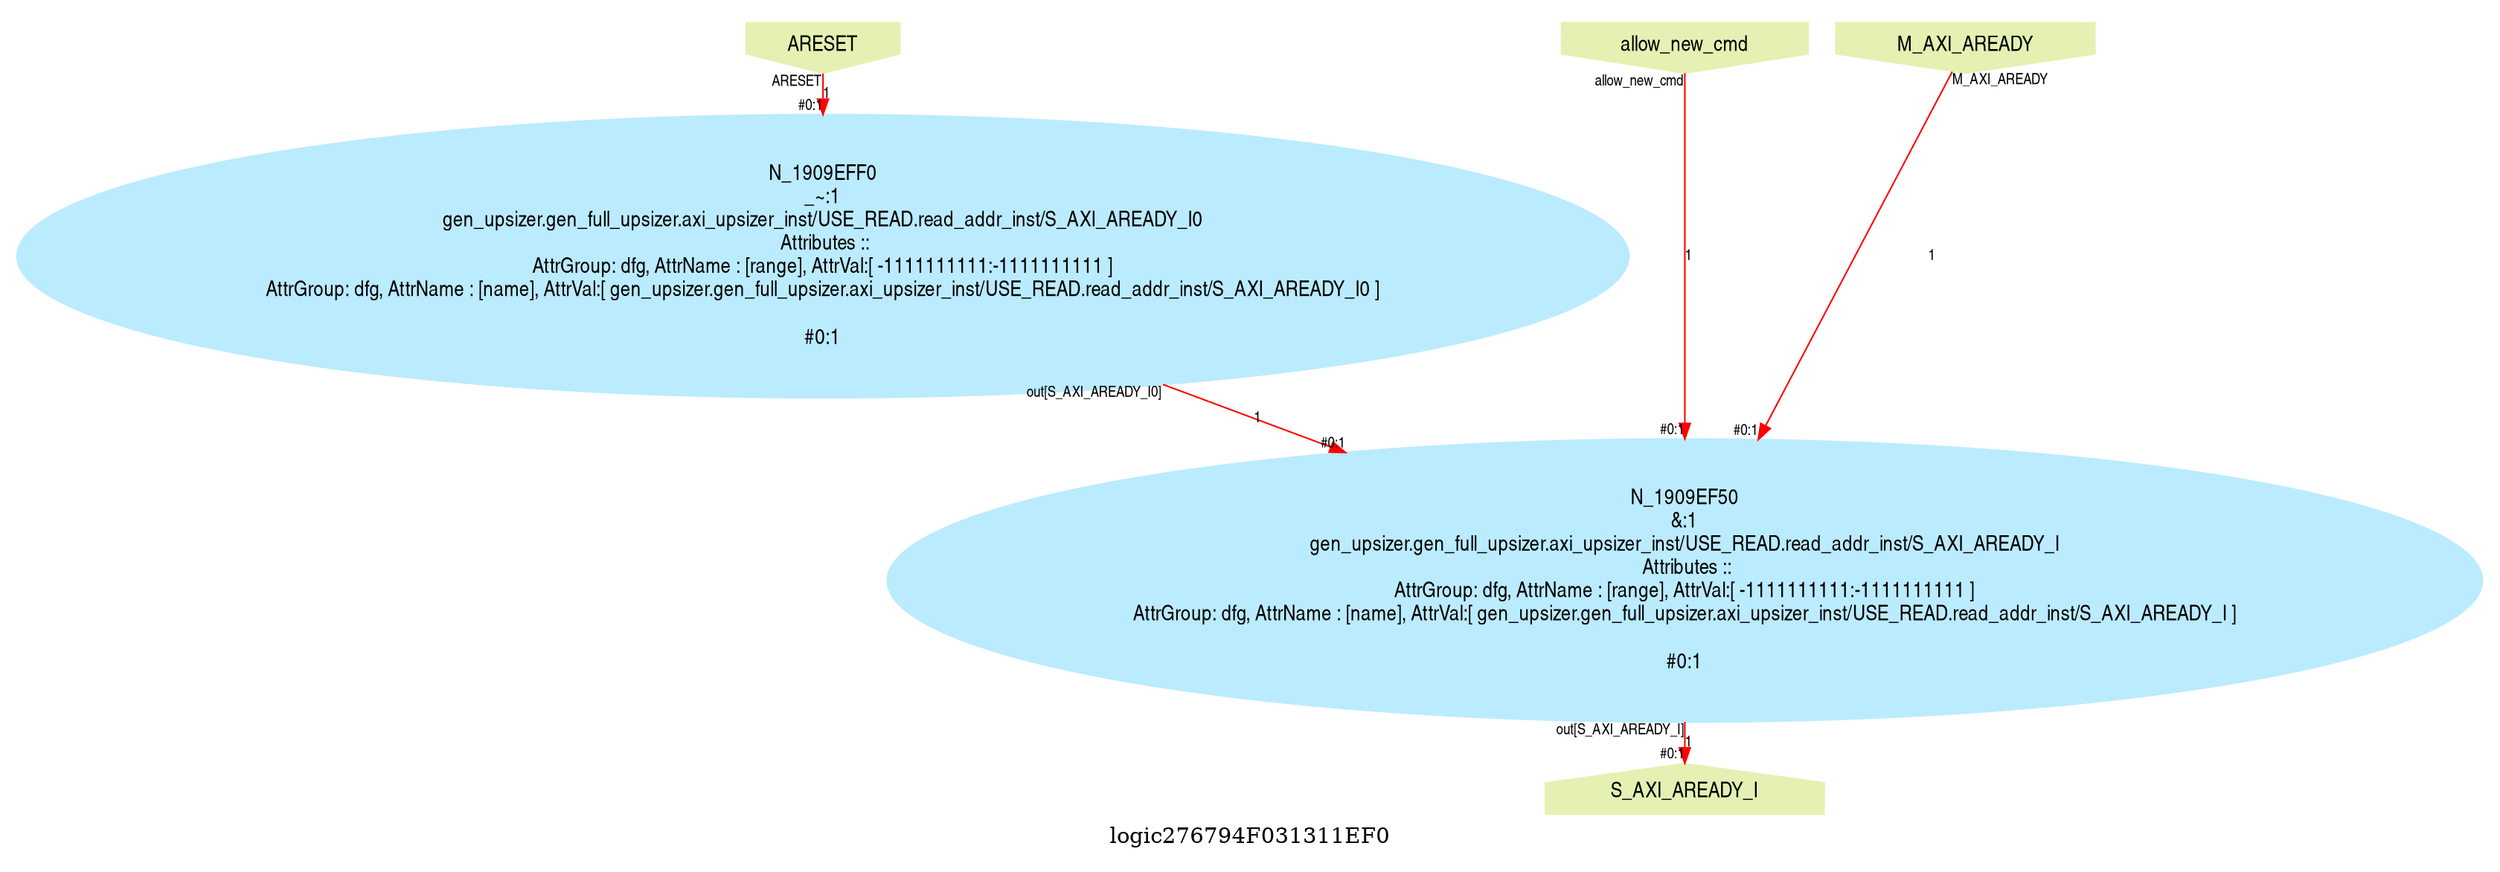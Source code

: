 digraph logic276794F031311EF0 {
graph [label="logic276794F031311EF0", margin="0.1,0.1", size="100,100", ranksep=0.1, splines=true];
node [style=filled, color="#ffee80", fontname=helveticanarrow];
edge [color="#ff0000", fontsize=10, fontname=helveticanarrow];
{ rank = source;logic276794F031311EF0_ARESET [label="ARESET", shape=invhouse, color="#e4f1b2"];
logic276794F031311EF0_allow_new_cmd [label="allow_new_cmd", shape=invhouse, color="#e4f1b2"];
logic276794F031311EF0_M_AXI_AREADY [label="M_AXI_AREADY", shape=invhouse, color="#e4f1b2"];
}
{ rank = sink;logic276794F031311EF0_S_AXI_AREADY_I [label="S_AXI_AREADY_I", shape=house, color="#e4f1b2"];
}
N_1909EF50 [label="N_1909EF50\n&:1\ngen_upsizer.gen_full_upsizer.axi_upsizer_inst/USE_READ.read_addr_inst/S_AXI_AREADY_I\n Attributes ::\nAttrGroup: dfg, AttrName : [range], AttrVal:[ -1111111111:-1111111111 ]\nAttrGroup: dfg, AttrName : [name], AttrVal:[ gen_upsizer.gen_full_upsizer.axi_upsizer_inst/USE_READ.read_addr_inst/S_AXI_AREADY_I ]\n\n#0:1\n", color="#bbebff"];
N_1909EFF0 [label="N_1909EFF0\n_~:1\ngen_upsizer.gen_full_upsizer.axi_upsizer_inst/USE_READ.read_addr_inst/S_AXI_AREADY_I0\n Attributes ::\nAttrGroup: dfg, AttrName : [range], AttrVal:[ -1111111111:-1111111111 ]\nAttrGroup: dfg, AttrName : [name], AttrVal:[ gen_upsizer.gen_full_upsizer.axi_upsizer_inst/USE_READ.read_addr_inst/S_AXI_AREADY_I0 ]\n\n#0:1\n", color="#bbebff"];
N_1909EFF0 -> N_1909EF50 [label="1", taillabel=<out[S_AXI_AREADY_I0]>, headlabel=<B>, headlabel=<#0:1>];
logic276794F031311EF0_ARESET -> N_1909EFF0 [label="1", taillabel=<ARESET>, headlabel=<in>, headlabel=<#0:1>];
logic276794F031311EF0_allow_new_cmd -> N_1909EF50 [label="1", taillabel=<allow_new_cmd>, headlabel=<P_6086A00>, headlabel=<#0:1>];
logic276794F031311EF0_M_AXI_AREADY -> N_1909EF50 [label="1", taillabel=<M_AXI_AREADY>, headlabel=<A>, headlabel=<#0:1>];
N_1909EF50 -> logic276794F031311EF0_S_AXI_AREADY_I [label="1", taillabel=<out[S_AXI_AREADY_I]>, headlabel=<S_AXI_AREADY_I>, headlabel=<#0:1>];
}
